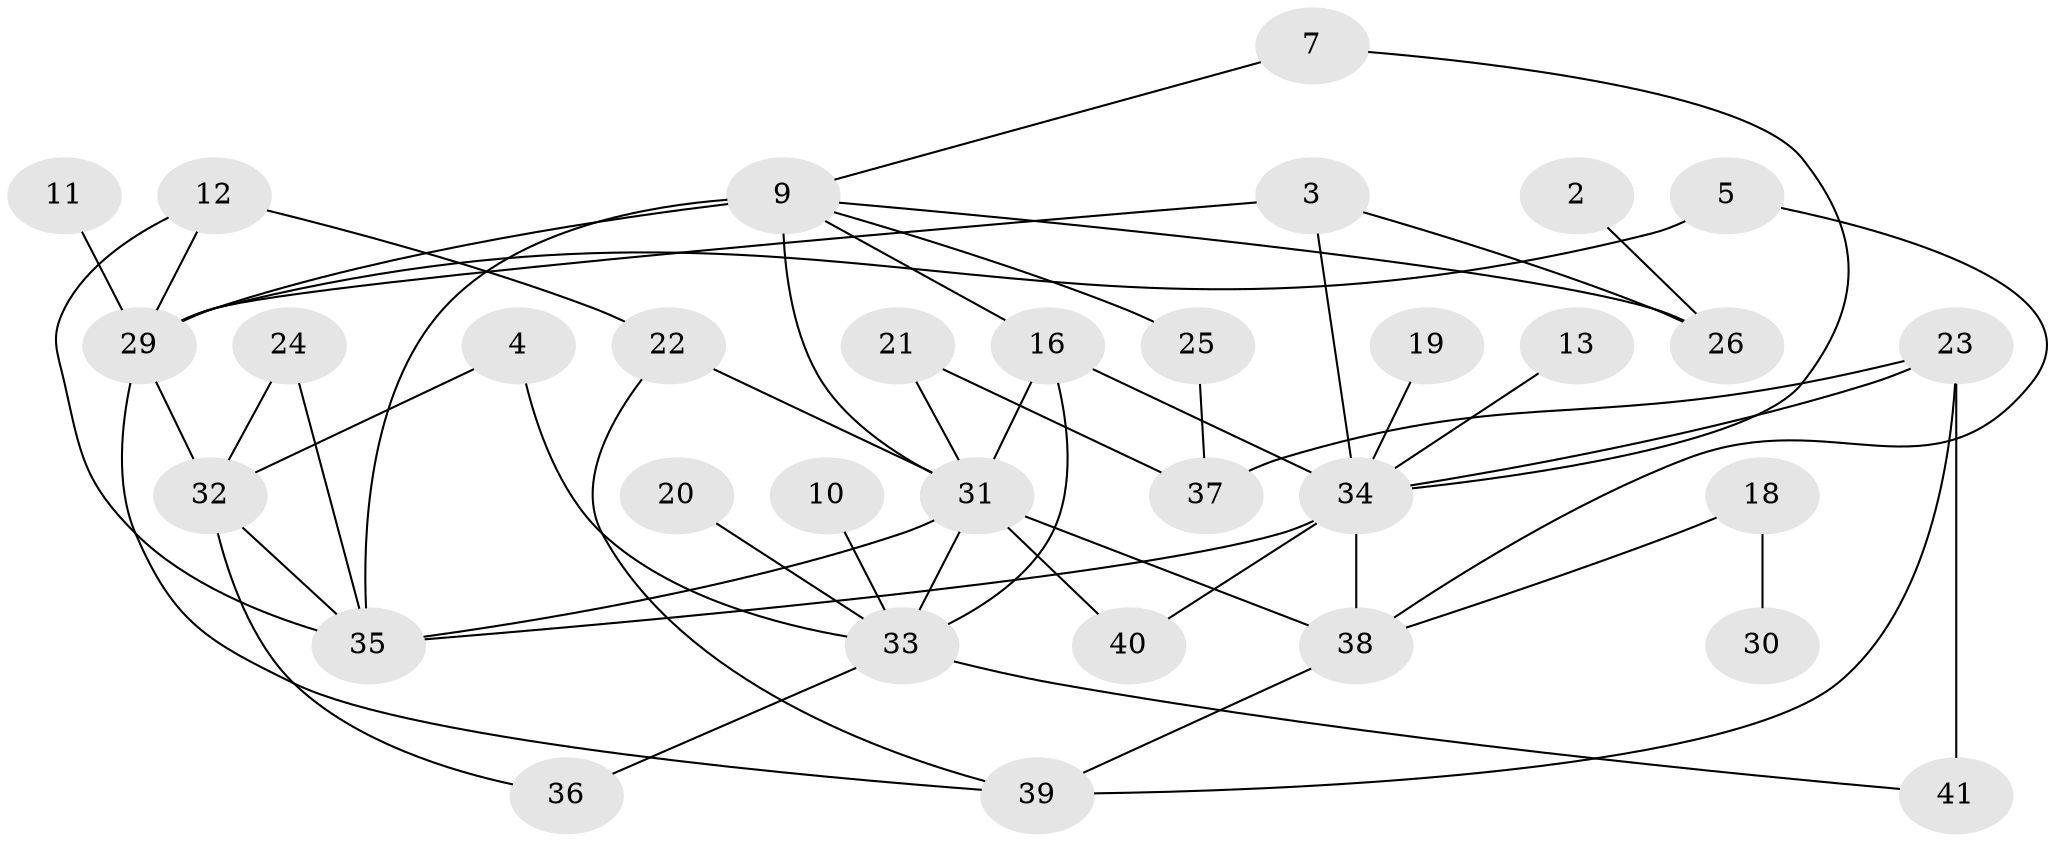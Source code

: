 // original degree distribution, {2: 0.2976190476190476, 0: 0.10714285714285714, 5: 0.08333333333333333, 4: 0.08333333333333333, 1: 0.19047619047619047, 3: 0.17857142857142858, 7: 0.023809523809523808, 6: 0.03571428571428571}
// Generated by graph-tools (version 1.1) at 2025/25/03/09/25 03:25:21]
// undirected, 33 vertices, 54 edges
graph export_dot {
graph [start="1"]
  node [color=gray90,style=filled];
  2;
  3;
  4;
  5;
  7;
  9;
  10;
  11;
  12;
  13;
  16;
  18;
  19;
  20;
  21;
  22;
  23;
  24;
  25;
  26;
  29;
  30;
  31;
  32;
  33;
  34;
  35;
  36;
  37;
  38;
  39;
  40;
  41;
  2 -- 26 [weight=1.0];
  3 -- 26 [weight=1.0];
  3 -- 29 [weight=1.0];
  3 -- 34 [weight=1.0];
  4 -- 32 [weight=1.0];
  4 -- 33 [weight=1.0];
  5 -- 29 [weight=1.0];
  5 -- 38 [weight=1.0];
  7 -- 9 [weight=1.0];
  7 -- 34 [weight=1.0];
  9 -- 16 [weight=1.0];
  9 -- 25 [weight=1.0];
  9 -- 26 [weight=1.0];
  9 -- 29 [weight=2.0];
  9 -- 31 [weight=2.0];
  9 -- 35 [weight=2.0];
  10 -- 33 [weight=1.0];
  11 -- 29 [weight=1.0];
  12 -- 22 [weight=1.0];
  12 -- 29 [weight=1.0];
  12 -- 35 [weight=1.0];
  13 -- 34 [weight=1.0];
  16 -- 31 [weight=1.0];
  16 -- 33 [weight=1.0];
  16 -- 34 [weight=2.0];
  18 -- 30 [weight=1.0];
  18 -- 38 [weight=1.0];
  19 -- 34 [weight=1.0];
  20 -- 33 [weight=1.0];
  21 -- 31 [weight=1.0];
  21 -- 37 [weight=1.0];
  22 -- 31 [weight=1.0];
  22 -- 39 [weight=1.0];
  23 -- 34 [weight=1.0];
  23 -- 37 [weight=1.0];
  23 -- 39 [weight=1.0];
  23 -- 41 [weight=2.0];
  24 -- 32 [weight=1.0];
  24 -- 35 [weight=1.0];
  25 -- 37 [weight=1.0];
  29 -- 32 [weight=1.0];
  29 -- 39 [weight=1.0];
  31 -- 33 [weight=2.0];
  31 -- 35 [weight=1.0];
  31 -- 38 [weight=1.0];
  31 -- 40 [weight=1.0];
  32 -- 35 [weight=1.0];
  32 -- 36 [weight=1.0];
  33 -- 36 [weight=1.0];
  33 -- 41 [weight=1.0];
  34 -- 35 [weight=2.0];
  34 -- 38 [weight=1.0];
  34 -- 40 [weight=1.0];
  38 -- 39 [weight=1.0];
}
